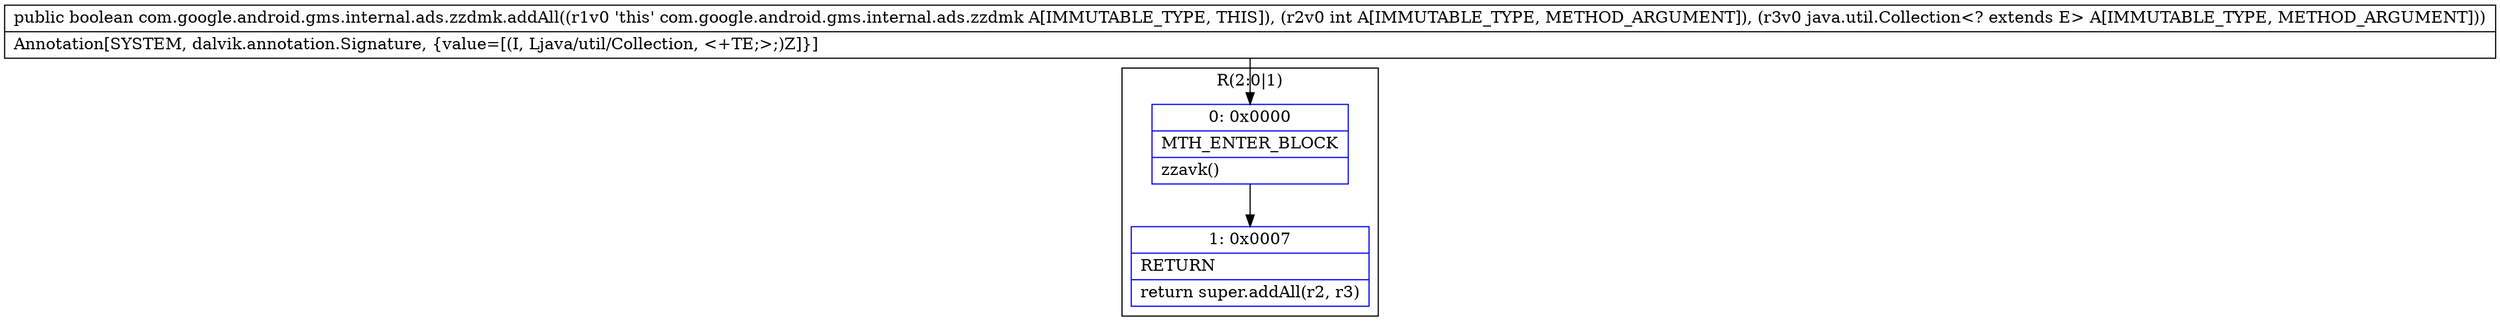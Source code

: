 digraph "CFG forcom.google.android.gms.internal.ads.zzdmk.addAll(ILjava\/util\/Collection;)Z" {
subgraph cluster_Region_359907136 {
label = "R(2:0|1)";
node [shape=record,color=blue];
Node_0 [shape=record,label="{0\:\ 0x0000|MTH_ENTER_BLOCK\l|zzavk()\l}"];
Node_1 [shape=record,label="{1\:\ 0x0007|RETURN\l|return super.addAll(r2, r3)\l}"];
}
MethodNode[shape=record,label="{public boolean com.google.android.gms.internal.ads.zzdmk.addAll((r1v0 'this' com.google.android.gms.internal.ads.zzdmk A[IMMUTABLE_TYPE, THIS]), (r2v0 int A[IMMUTABLE_TYPE, METHOD_ARGUMENT]), (r3v0 java.util.Collection\<? extends E\> A[IMMUTABLE_TYPE, METHOD_ARGUMENT]))  | Annotation[SYSTEM, dalvik.annotation.Signature, \{value=[(I, Ljava\/util\/Collection, \<+TE;\>;)Z]\}]\l}"];
MethodNode -> Node_0;
Node_0 -> Node_1;
}

